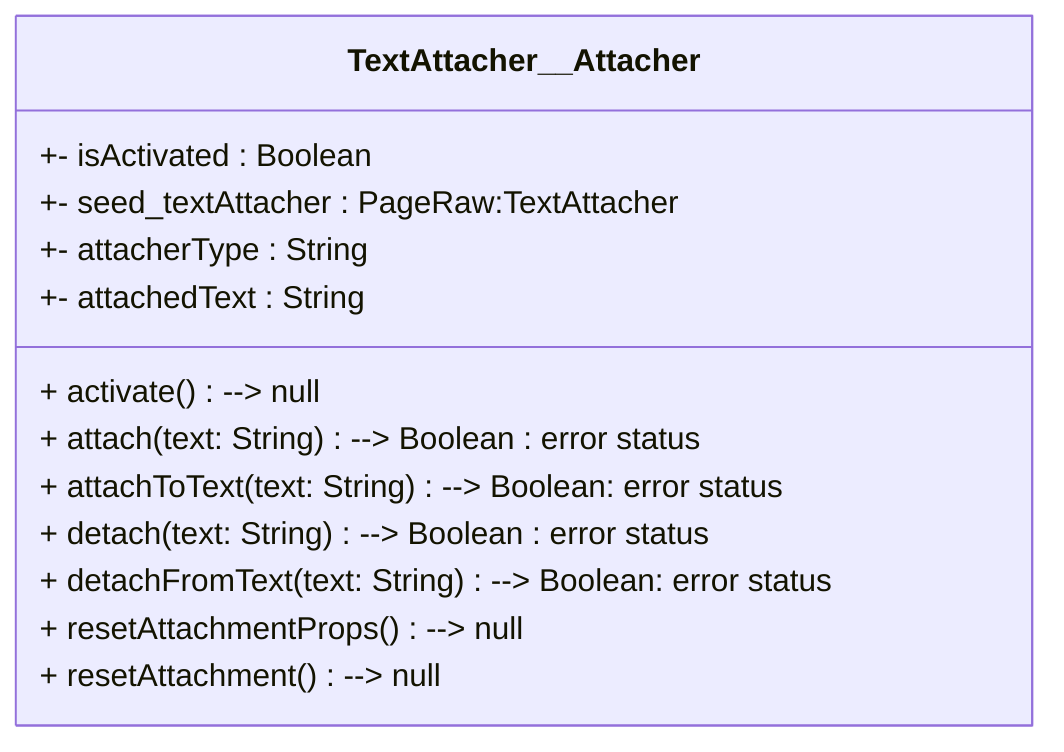 classDiagram

class TextAttacher__Attacher{
   +- isActivated : Boolean
   +- seed_textAttacher : PageRaw:TextAttacher
   +- attacherType : String
   +- attachedText : String

   + activate () --> null
   + attach (text: String) --> Boolean : error status
   + attachToText (text: String) --> Boolean: error status

   + detach (text: String) --> Boolean : error status
   + detachFromText (text: String) --> Boolean: error status

   + resetAttachmentProps () --> null
   + resetAttachment () --> null
}